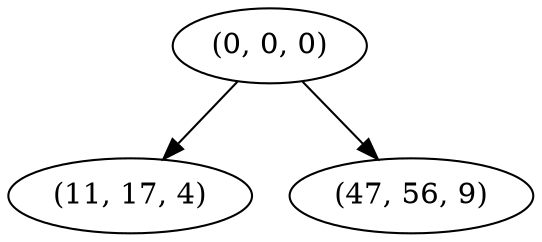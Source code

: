 digraph tree {
    "(0, 0, 0)";
    "(11, 17, 4)";
    "(47, 56, 9)";
    "(0, 0, 0)" -> "(11, 17, 4)";
    "(0, 0, 0)" -> "(47, 56, 9)";
}
